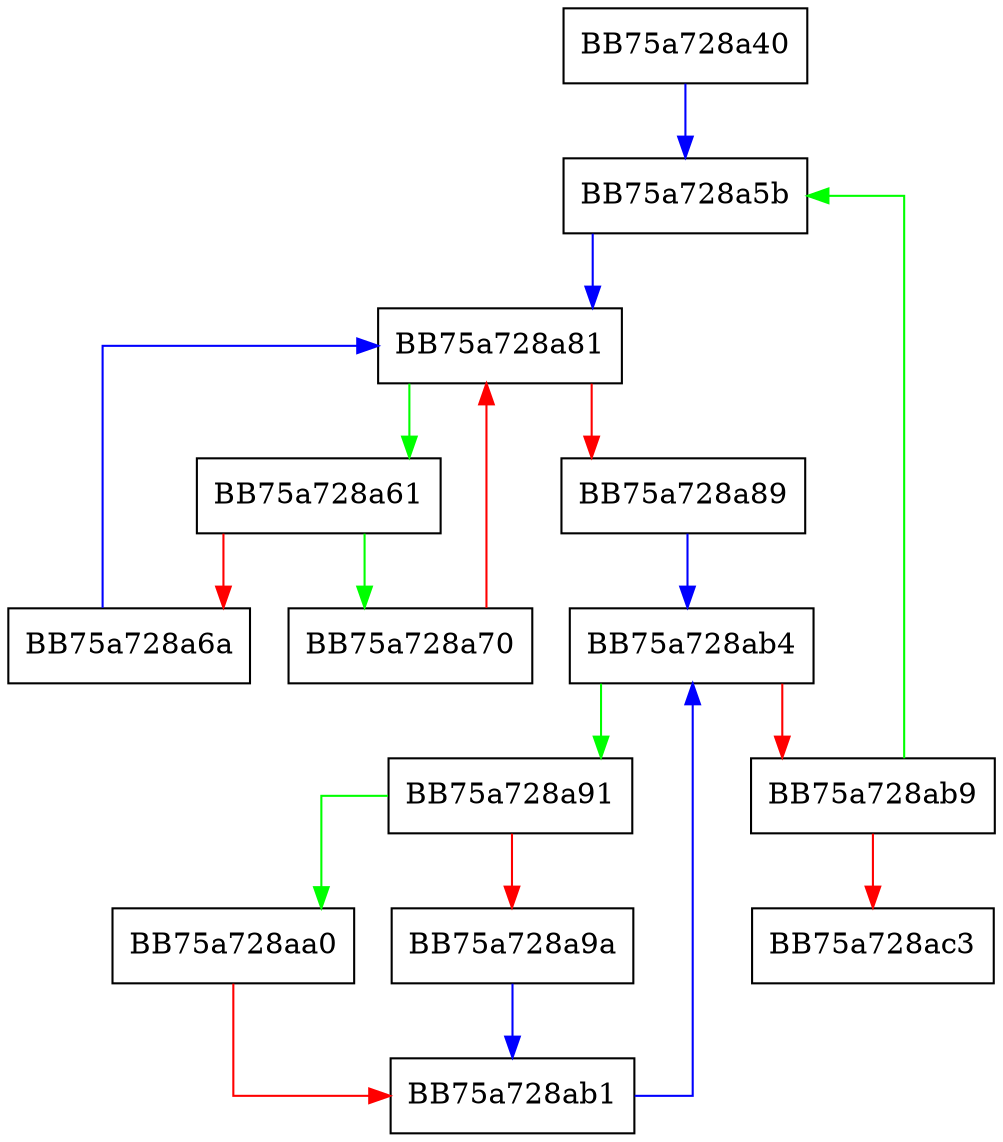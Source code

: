 digraph FinishPreProposeResources {
  node [shape="box"];
  graph [splines=ortho];
  BB75a728a40 -> BB75a728a5b [color="blue"];
  BB75a728a5b -> BB75a728a81 [color="blue"];
  BB75a728a61 -> BB75a728a70 [color="green"];
  BB75a728a61 -> BB75a728a6a [color="red"];
  BB75a728a6a -> BB75a728a81 [color="blue"];
  BB75a728a70 -> BB75a728a81 [color="red"];
  BB75a728a81 -> BB75a728a61 [color="green"];
  BB75a728a81 -> BB75a728a89 [color="red"];
  BB75a728a89 -> BB75a728ab4 [color="blue"];
  BB75a728a91 -> BB75a728aa0 [color="green"];
  BB75a728a91 -> BB75a728a9a [color="red"];
  BB75a728a9a -> BB75a728ab1 [color="blue"];
  BB75a728aa0 -> BB75a728ab1 [color="red"];
  BB75a728ab1 -> BB75a728ab4 [color="blue"];
  BB75a728ab4 -> BB75a728a91 [color="green"];
  BB75a728ab4 -> BB75a728ab9 [color="red"];
  BB75a728ab9 -> BB75a728a5b [color="green"];
  BB75a728ab9 -> BB75a728ac3 [color="red"];
}